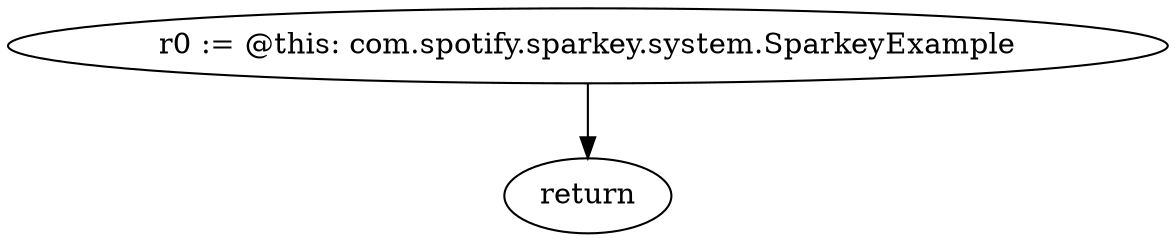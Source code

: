 digraph "unitGraph" {
    "r0 := @this: com.spotify.sparkey.system.SparkeyExample"
    "return"
    "r0 := @this: com.spotify.sparkey.system.SparkeyExample"->"return";
}
